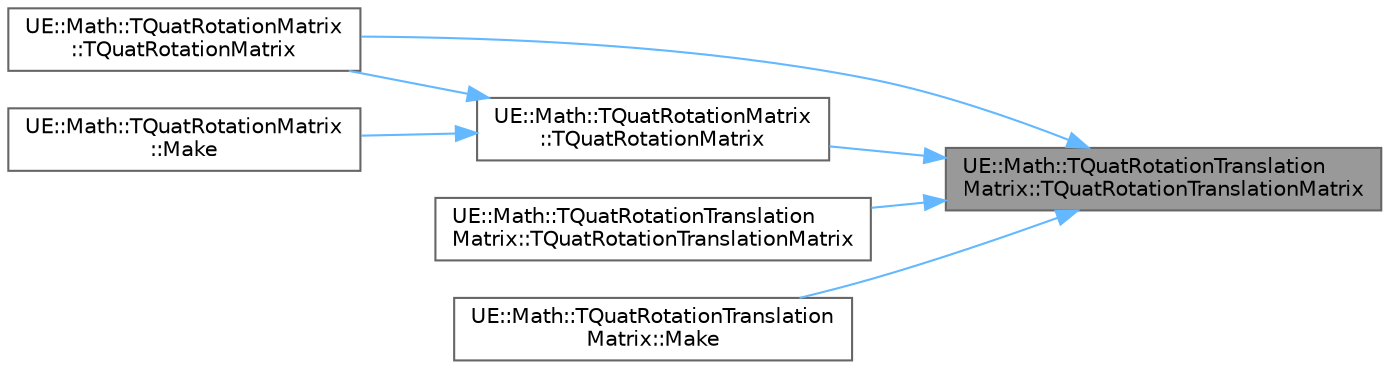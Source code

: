 digraph "UE::Math::TQuatRotationTranslationMatrix::TQuatRotationTranslationMatrix"
{
 // INTERACTIVE_SVG=YES
 // LATEX_PDF_SIZE
  bgcolor="transparent";
  edge [fontname=Helvetica,fontsize=10,labelfontname=Helvetica,labelfontsize=10];
  node [fontname=Helvetica,fontsize=10,shape=box,height=0.2,width=0.4];
  rankdir="RL";
  Node1 [id="Node000001",label="UE::Math::TQuatRotationTranslation\lMatrix::TQuatRotationTranslationMatrix",height=0.2,width=0.4,color="gray40", fillcolor="grey60", style="filled", fontcolor="black",tooltip="Constructor."];
  Node1 -> Node2 [id="edge1_Node000001_Node000002",dir="back",color="steelblue1",style="solid",tooltip=" "];
  Node2 [id="Node000002",label="UE::Math::TQuatRotationMatrix\l::TQuatRotationMatrix",height=0.2,width=0.4,color="grey40", fillcolor="white", style="filled",URL="$de/d7e/structUE_1_1Math_1_1TQuatRotationMatrix.html#ab0fd83fd1826fef54dab56f0d558d7cf",tooltip="Constructor."];
  Node2 -> Node3 [id="edge2_Node000002_Node000003",dir="back",color="steelblue1",style="solid",tooltip=" "];
  Node3 [id="Node000003",label="UE::Math::TQuatRotationMatrix\l::TQuatRotationMatrix",height=0.2,width=0.4,color="grey40", fillcolor="white", style="filled",URL="$de/d7e/structUE_1_1Math_1_1TQuatRotationMatrix.html#a3b569eac2e17c2895b4ade6ae82073c5",tooltip=" "];
  Node2 -> Node4 [id="edge3_Node000002_Node000004",dir="back",color="steelblue1",style="solid",tooltip=" "];
  Node4 [id="Node000004",label="UE::Math::TQuatRotationMatrix\l::Make",height=0.2,width=0.4,color="grey40", fillcolor="white", style="filled",URL="$de/d7e/structUE_1_1Math_1_1TQuatRotationMatrix.html#ac230a3a948451b7f598813f8b739a9e3",tooltip="Matrix factory."];
  Node1 -> Node3 [id="edge4_Node000001_Node000003",dir="back",color="steelblue1",style="solid",tooltip=" "];
  Node1 -> Node5 [id="edge5_Node000001_Node000005",dir="back",color="steelblue1",style="solid",tooltip=" "];
  Node5 [id="Node000005",label="UE::Math::TQuatRotationTranslation\lMatrix::TQuatRotationTranslationMatrix",height=0.2,width=0.4,color="grey40", fillcolor="white", style="filled",URL="$d0/d15/structUE_1_1Math_1_1TQuatRotationTranslationMatrix.html#aad845654afcde78b1cd9e4cf215a1c00",tooltip=" "];
  Node1 -> Node6 [id="edge6_Node000001_Node000006",dir="back",color="steelblue1",style="solid",tooltip=" "];
  Node6 [id="Node000006",label="UE::Math::TQuatRotationTranslation\lMatrix::Make",height=0.2,width=0.4,color="grey40", fillcolor="white", style="filled",URL="$d0/d15/structUE_1_1Math_1_1TQuatRotationTranslationMatrix.html#aa598f278f546077f16042b093bb84173",tooltip="Matrix factory."];
}
